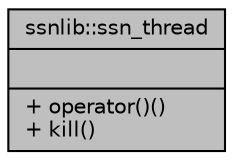 digraph "ssnlib::ssn_thread"
{
  edge [fontname="Helvetica",fontsize="10",labelfontname="Helvetica",labelfontsize="10"];
  node [fontname="Helvetica",fontsize="10",shape=record];
  Node1 [label="{ssnlib::ssn_thread\n||+ operator()()\l+ kill()\l}",height=0.2,width=0.4,color="black", fillcolor="grey75", style="filled", fontcolor="black"];
}
